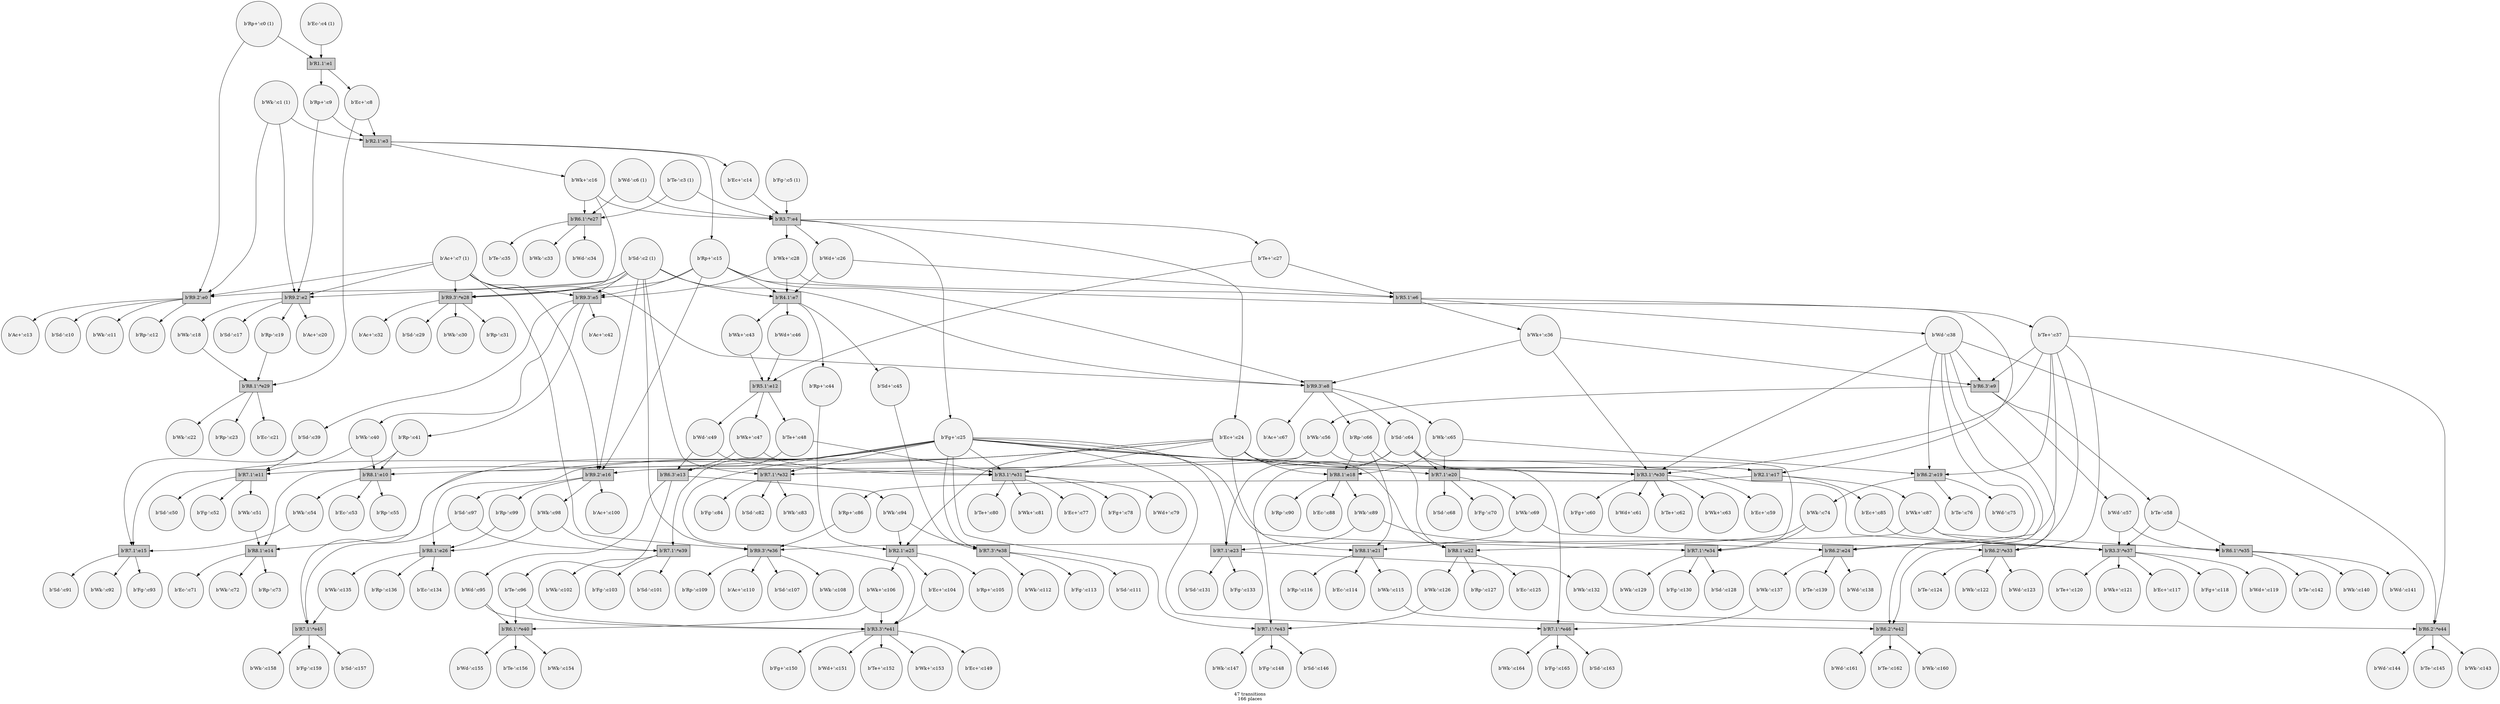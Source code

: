 digraph {
	/* transitions */
	node	[shape=box style=filled fillcolor=gray80];
	t139802831716896 [label="b'R9.2':e0"];
	t139802822918096 [label="b'R1.1':e1"];
	t139802822915696 [label="b'R9.2':e2"];
	t139802822915312 [label="b'R2.1':e3"];
	t139802822918048 [label="b'R3.7':e4"];
	t139802822917424 [label="b'R9.3':e5"];
	t139802822917520 [label="b'R5.1':e6"];
	t139802822915408 [label="b'R4.1':e7"];
	t139802822917280 [label="b'R9.3':e8"];
	t139802822914592 [label="b'R6.3':e9"];
	t139802822916032 [label="b'R8.1':e10"];
	t139802822914544 [label="b'R7.1':e11"];
	t139802822915984 [label="b'R5.1':e12"];
	t139802822915456 [label="b'R6.3':e13"];
	t139802822917040 [label="b'R8.1':e14"];
	t139802822916176 [label="b'R7.1':e15"];
	t139802822914352 [label="b'R9.2':e16"];
	t139802822917616 [label="b'R2.1':e17"];
	t139802822917376 [label="b'R8.1':e18"];
	t139802822915216 [label="b'R6.2':e19"];
	t139802822702176 [label="b'R7.1':e20"];
	t139802822701408 [label="b'R8.1':e21"];
	t139802822703712 [label="b'R8.1':e22"];
	t139802822702800 [label="b'R7.1':e23"];
	t139802822701120 [label="b'R6.2':e24"];
	t139802822703328 [label="b'R2.1':e25"];
	t139802822703856 [label="b'R8.1':e26"];
	t139802822914976 [label="b'R6.1':*e27"];
	t139802822701360 [label="b'R9.3':*e28"];
	t139802822703568 [label="b'R8.1':*e29"];
	t139802822702992 [label="b'R3.1':*e30"];
	t139802822703376 [label="b'R3.1':*e31"];
	t139802822703232 [label="b'R7.1':*e32"];
	t139802822701456 [label="b'R6.2':*e33"];
	t139802822703808 [label="b'R7.1':*e34"];
	t139802822703760 [label="b'R6.1':*e35"];
	t139802822703184 [label="b'R9.3':*e36"];
	t139802822703664 [label="b'R3.3':*e37"];
	t139802822703472 [label="b'R7.3':*e38"];
	t139802822701936 [label="b'R7.1':*e39"];
	t139802822701216 [label="b'R6.1':*e40"];
	t139802822701792 [label="b'R3.3':*e41"];
	t139802822702032 [label="b'R6.2':*e42"];
	t139802822703136 [label="b'R7.1':*e43"];
	t139802822701984 [label="b'R6.2':*e44"];
	t139802822702224 [label="b'R7.1':*e45"];
	t139802822701840 [label="b'R7.1':*e46"];

	/* places, flow and context relations */
	node	[shape=circle fillcolor=gray95];
	p139802822703424 [label="b'Rp+':c0 (1)"];
	p139802822703424 -> t139802831716896;
	p139802822703424 -> t139802822918096;

	p139802822701888 [label="b'Wk-':c1 (1)"];
	p139802822701888 -> t139802831716896;
	p139802822701888 -> t139802822915312;
	p139802822701888 -> t139802822915696;

	p139802822701264 [label="b'Sd-':c2 (1)"];
	p139802822701264 -> t139802831716896;
	p139802822701264 -> t139802822703184;
	p139802822701264 -> t139802822915696;
	p139802822701264 -> t139802822703232;
	p139802822701264 -> t139802822917280;
	p139802822701264 -> t139802822914352;
	p139802822701264 -> t139802822917424;
	p139802822701264 -> t139802822915408;
	p139802822701264 -> t139802822701360;

	p139802822701744 [label="b'Te-':c3 (1)"];
	p139802822701744 -> t139802822918048;
	p139802822701744 -> t139802822914976;

	p139802822702080 [label="b'Ec-':c4 (1)"];
	p139802822702080 -> t139802822918096;

	p139802822702128 [label="b'Fg-':c5 (1)"];
	p139802822702128 -> t139802822918048;

	p139802822702320 [label="b'Wd-':c6 (1)"];
	p139802822702320 -> t139802822918048;
	p139802822702320 -> t139802822914976;

	p139802822702752 [label="b'Ac+':c7 (1)"];
	p139802822702752 -> t139802831716896;
	p139802822702752 -> t139802822703184;
	p139802822702752 -> t139802822915696;
	p139802822702752 -> t139802822917280;
	p139802822702752 -> t139802822701360;
	p139802822702752 -> t139802822914352;
	p139802822702752 -> t139802822917424;

	p139802822702848 [label="b'Ec+':c8"];
	t139802822918096 -> p139802822702848;
	p139802822702848 -> t139802822703568;
	p139802822702848 -> t139802822915312;

	p139802822702272 [label="b'Rp+':c9"];
	t139802822918096 -> p139802822702272;
	p139802822702272 -> t139802822915312;
	p139802822702272 -> t139802822915696;

	p139802822701504 [label="b'Sd-':c10"];
	t139802831716896 -> p139802822701504;

	p139802822701696 [label="b'Wk-':c11"];
	t139802831716896 -> p139802822701696;

	p139802822701552 [label="b'Rp-':c12"];
	t139802831716896 -> p139802822701552;

	p139802822701600 [label="b'Ac+':c13"];
	t139802831716896 -> p139802822701600;

	p139802822704192 [label="b'Ec+':c14"];
	t139802822915312 -> p139802822704192;
	p139802822704192 -> t139802822918048;

	p139802822704240 [label="b'Rp+':c15"];
	t139802822915312 -> p139802822704240;
	p139802822704240 -> t139802822917280;
	p139802822704240 -> t139802822701360;
	p139802822704240 -> t139802822914352;
	p139802822704240 -> t139802822915408;
	p139802822704240 -> t139802822917424;
	p139802822704240 -> t139802822917616;

	p139802822704288 [label="b'Wk+':c16"];
	t139802822915312 -> p139802822704288;
	p139802822704288 -> t139802822918048;
	p139802822704288 -> t139802822701360;
	p139802822704288 -> t139802822914976;

	p139802822704336 [label="b'Sd-':c17"];
	t139802822915696 -> p139802822704336;

	p139802822704384 [label="b'Wk-':c18"];
	t139802822915696 -> p139802822704384;
	p139802822704384 -> t139802822703568;

	p139802822704432 [label="b'Rp-':c19"];
	t139802822915696 -> p139802822704432;
	p139802822704432 -> t139802822703568;

	p139802822704480 [label="b'Ac+':c20"];
	t139802822915696 -> p139802822704480;

	p139802822704528 [label="b'Ec-':c21"];
	t139802822703568 -> p139802822704528;

	p139802822704576 [label="b'Wk-':c22"];
	t139802822703568 -> p139802822704576;

	p139802822704624 [label="b'Rp-':c23"];
	t139802822703568 -> p139802822704624;

	p139802822704672 [label="b'Ec+':c24"];
	t139802822918048 -> p139802822704672;
	p139802822704672 -> t139802822703712;
	p139802822704672 -> t139802822703328;
	p139802822704672 -> t139802822703856;
	p139802822704672 -> t139802822917376;
	p139802822704672 -> t139802822703376;
	p139802822704672 -> t139802822701408;
	p139802822704672 -> t139802822702992;
	p139802822704672 -> t139802822917040;
	p139802822704672 -> t139802822916032;
	p139802822704672 -> t139802822917616;

	p139802822704720 [label="b'Fg+':c25"];
	t139802822918048 -> p139802822704720;
	p139802822704720 -> t139802822703136;
	p139802822704720 -> t139802822703664;
	p139802822704720 -> t139802822916176;
	p139802822704720 -> t139802822702176;
	p139802822704720 -> t139802822703232;
	p139802822704720 -> t139802822702224;
	p139802822704720 -> t139802822703808;
	p139802822704720 -> t139802822702800;
	p139802822704720 -> t139802822701792;
	p139802822704720 -> t139802822701936;
	p139802822704720 -> t139802822701840;
	p139802822704720 -> t139802822703376;
	p139802822704720 -> t139802822703472;
	p139802822704720 -> t139802822702992;
	p139802822704720 -> t139802822914544;

	p139802822704768 [label="b'Wd+':c26"];
	t139802822918048 -> p139802822704768;
	p139802822704768 -> t139802822917520;
	p139802822704768 -> t139802822915408;

	p139802822704816 [label="b'Te+':c27"];
	t139802822918048 -> p139802822704816;
	p139802822704816 -> t139802822915984;
	p139802822704816 -> t139802822917520;

	p139802822704864 [label="b'Wk+':c28"];
	t139802822918048 -> p139802822704864;
	p139802822704864 -> t139802822917520;
	p139802822704864 -> t139802822917424;
	p139802822704864 -> t139802822915408;

	p139802822704912 [label="b'Sd-':c29"];
	t139802822701360 -> p139802822704912;

	p139802822704960 [label="b'Wk-':c30"];
	t139802822701360 -> p139802822704960;

	p139802822705008 [label="b'Rp-':c31"];
	t139802822701360 -> p139802822705008;

	p139802822705056 [label="b'Ac+':c32"];
	t139802822701360 -> p139802822705056;

	p139802822705104 [label="b'Wk-':c33"];
	t139802822914976 -> p139802822705104;

	p139802813759552 [label="b'Wd-':c34"];
	t139802822914976 -> p139802813759552;

	p139802813759600 [label="b'Te-':c35"];
	t139802822914976 -> p139802813759600;

	p139802813759648 [label="b'Wk+':c36"];
	t139802822917520 -> p139802813759648;
	p139802813759648 -> t139802822702992;
	p139802813759648 -> t139802822914592;
	p139802813759648 -> t139802822917280;

	p139802813759696 [label="b'Te+':c37"];
	t139802822917520 -> p139802813759696;
	p139802813759696 -> t139802822914592;
	p139802813759696 -> t139802822701120;
	p139802813759696 -> t139802822915216;
	p139802813759696 -> t139802822701456;
	p139802813759696 -> t139802822702992;
	p139802813759696 -> t139802822701984;
	p139802813759696 -> t139802822702032;

	p139802813759744 [label="b'Wd-':c38"];
	t139802822917520 -> p139802813759744;
	p139802813759744 -> t139802822914592;
	p139802813759744 -> t139802822701120;
	p139802813759744 -> t139802822915216;
	p139802813759744 -> t139802822701456;
	p139802813759744 -> t139802822702992;
	p139802813759744 -> t139802822701984;
	p139802813759744 -> t139802822702032;

	p139802813759792 [label="b'Sd-':c39"];
	t139802822917424 -> p139802813759792;
	p139802813759792 -> t139802822916176;
	p139802813759792 -> t139802822914544;

	p139802813759840 [label="b'Wk-':c40"];
	t139802822917424 -> p139802813759840;
	p139802813759840 -> t139802822916032;
	p139802813759840 -> t139802822914544;

	p139802813759888 [label="b'Rp-':c41"];
	t139802822917424 -> p139802813759888;
	p139802813759888 -> t139802822917040;
	p139802813759888 -> t139802822916032;

	p139802813759936 [label="b'Ac+':c42"];
	t139802822917424 -> p139802813759936;

	p139802813759984 [label="b'Wk+':c43"];
	t139802822915408 -> p139802813759984;
	p139802813759984 -> t139802822915984;

	p139802813760032 [label="b'Rp+':c44"];
	t139802822915408 -> p139802813760032;
	p139802813760032 -> t139802822703328;

	p139802813760080 [label="b'Sd+':c45"];
	t139802822915408 -> p139802813760080;
	p139802813760080 -> t139802822703472;

	p139802813760128 [label="b'Wd+':c46"];
	t139802822915408 -> p139802813760128;
	p139802813760128 -> t139802822915984;

	p139802813760176 [label="b'Wk+':c47"];
	t139802822915984 -> p139802813760176;
	p139802813760176 -> t139802822915456;
	p139802813760176 -> t139802822703376;

	p139802813760224 [label="b'Te+':c48"];
	t139802822915984 -> p139802813760224;
	p139802813760224 -> t139802822915456;
	p139802813760224 -> t139802822703376;

	p139802813760272 [label="b'Wd-':c49"];
	t139802822915984 -> p139802813760272;
	p139802813760272 -> t139802822915456;
	p139802813760272 -> t139802822703376;

	p139802813760320 [label="b'Sd-':c50"];
	t139802822914544 -> p139802813760320;

	p139802813760368 [label="b'Wk-':c51"];
	t139802822914544 -> p139802813760368;
	p139802813760368 -> t139802822917040;

	p139802813760416 [label="b'Fg-':c52"];
	t139802822914544 -> p139802813760416;

	p139802813760464 [label="b'Ec-':c53"];
	t139802822916032 -> p139802813760464;

	p139802813760512 [label="b'Wk-':c54"];
	t139802822916032 -> p139802813760512;
	p139802813760512 -> t139802822916176;

	p139802813760560 [label="b'Rp-':c55"];
	t139802822916032 -> p139802813760560;

	p139802813760608 [label="b'Wk-':c56"];
	t139802822914592 -> p139802813760608;
	p139802813760608 -> t139802822703232;
	p139802813760608 -> t139802822914352;
	p139802813760608 -> t139802822917616;

	p139802813760656 [label="b'Wd-':c57"];
	t139802822914592 -> p139802813760656;
	p139802813760656 -> t139802822703760;
	p139802813760656 -> t139802822703664;

	p139802813760704 [label="b'Te-':c58"];
	t139802822914592 -> p139802813760704;
	p139802813760704 -> t139802822703760;
	p139802813760704 -> t139802822703664;

	p139802813760752 [label="b'Ec+':c59"];
	t139802822702992 -> p139802813760752;

	p139802813760800 [label="b'Fg+':c60"];
	t139802822702992 -> p139802813760800;

	p139802813760848 [label="b'Wd+':c61"];
	t139802822702992 -> p139802813760848;

	p139802813760896 [label="b'Te+':c62"];
	t139802822702992 -> p139802813760896;

	p139802813760944 [label="b'Wk+':c63"];
	t139802822702992 -> p139802813760944;

	p139802813760992 [label="b'Sd-':c64"];
	t139802822917280 -> p139802813760992;
	p139802813760992 -> t139802822703136;
	p139802813760992 -> t139802822702176;
	p139802813760992 -> t139802822703808;
	p139802813760992 -> t139802822702800;
	p139802813760992 -> t139802822701840;

	p139802813761040 [label="b'Wk-':c65"];
	t139802822917280 -> p139802813761040;
	p139802813761040 -> t139802822917376;
	p139802813761040 -> t139802822915216;
	p139802813761040 -> t139802822702176;

	p139802813761088 [label="b'Rp-':c66"];
	t139802822917280 -> p139802813761088;
	p139802813761088 -> t139802822917376;
	p139802813761088 -> t139802822703712;
	p139802813761088 -> t139802822701408;

	p139802813761136 [label="b'Ac+':c67"];
	t139802822917280 -> p139802813761136;

	p139802813761184 [label="b'Sd-':c68"];
	t139802822702176 -> p139802813761184;

	p139802813761232 [label="b'Wk-':c69"];
	t139802822702176 -> p139802813761232;
	p139802813761232 -> t139802822701456;
	p139802813761232 -> t139802822701408;

	p139802813761280 [label="b'Fg-':c70"];
	t139802822702176 -> p139802813761280;

	p139802813761328 [label="b'Ec-':c71"];
	t139802822917040 -> p139802813761328;

	p139802813761376 [label="b'Wk-':c72"];
	t139802822917040 -> p139802813761376;

	p139802813761424 [label="b'Rp-':c73"];
	t139802822917040 -> p139802813761424;

	p139802813761472 [label="b'Wk-':c74"];
	t139802822915216 -> p139802813761472;
	p139802813761472 -> t139802822703808;
	p139802813761472 -> t139802822703712;

	p139802813761520 [label="b'Wd-':c75"];
	t139802822915216 -> p139802813761520;

	p139802813761568 [label="b'Te-':c76"];
	t139802822915216 -> p139802813761568;

	p139802813761616 [label="b'Ec+':c77"];
	t139802822703376 -> p139802813761616;

	p139802813761664 [label="b'Fg+':c78"];
	t139802822703376 -> p139802813761664;

	p139802813761712 [label="b'Wd+':c79"];
	t139802822703376 -> p139802813761712;

	p139802813761760 [label="b'Te+':c80"];
	t139802822703376 -> p139802813761760;

	p139802813761808 [label="b'Wk+':c81"];
	t139802822703376 -> p139802813761808;

	p139802813761856 [label="b'Sd-':c82"];
	t139802822703232 -> p139802813761856;

	p139802813761904 [label="b'Wk-':c83"];
	t139802822703232 -> p139802813761904;

	p139802813761952 [label="b'Fg-':c84"];
	t139802822703232 -> p139802813761952;

	p139802813762000 [label="b'Ec+':c85"];
	t139802822917616 -> p139802813762000;
	p139802813762000 -> t139802822703664;

	p139802813762048 [label="b'Rp+':c86"];
	t139802822917616 -> p139802813762048;
	p139802813762048 -> t139802822703184;

	p139802813762096 [label="b'Wk+':c87"];
	t139802822917616 -> p139802813762096;
	p139802813762096 -> t139802822703760;
	p139802813762096 -> t139802822703664;
	p139802813762096 -> t139802822703184;

	p139802813762144 [label="b'Ec-':c88"];
	t139802822917376 -> p139802813762144;

	p139802813762192 [label="b'Wk-':c89"];
	t139802822917376 -> p139802813762192;
	p139802813762192 -> t139802822701120;
	p139802813762192 -> t139802822702800;

	p139802813762240 [label="b'Rp-':c90"];
	t139802822917376 -> p139802813762240;

	p139802813762288 [label="b'Sd-':c91"];
	t139802822916176 -> p139802813762288;

	p139802813762336 [label="b'Wk-':c92"];
	t139802822916176 -> p139802813762336;

	p139802813762384 [label="b'Fg-':c93"];
	t139802822916176 -> p139802813762384;

	p139802813762432 [label="b'Wk-':c94"];
	t139802822915456 -> p139802813762432;
	p139802813762432 -> t139802822703328;
	p139802813762432 -> t139802822703472;

	p139802813762480 [label="b'Wd-':c95"];
	t139802822915456 -> p139802813762480;
	p139802813762480 -> t139802822701216;
	p139802813762480 -> t139802822701792;

	p139802813762528 [label="b'Te-':c96"];
	t139802822915456 -> p139802813762528;
	p139802813762528 -> t139802822701216;
	p139802813762528 -> t139802822701792;

	p139802813762576 [label="b'Sd-':c97"];
	t139802822914352 -> p139802813762576;
	p139802813762576 -> t139802822702224;
	p139802813762576 -> t139802822701936;

	p139802813762624 [label="b'Wk-':c98"];
	t139802822914352 -> p139802813762624;
	p139802813762624 -> t139802822701936;
	p139802813762624 -> t139802822703856;

	p139802813762672 [label="b'Rp-':c99"];
	t139802822914352 -> p139802813762672;
	p139802813762672 -> t139802822703856;

	p139802813762720 [label="b'Ac+':c100"];
	t139802822914352 -> p139802813762720;

	p139802813762768 [label="b'Sd-':c101"];
	t139802822701936 -> p139802813762768;

	p139802813762816 [label="b'Wk-':c102"];
	t139802822701936 -> p139802813762816;

	p139802813762864 [label="b'Fg-':c103"];
	t139802822701936 -> p139802813762864;

	p139802813762912 [label="b'Ec+':c104"];
	t139802822703328 -> p139802813762912;
	p139802813762912 -> t139802822701792;

	p139802813762960 [label="b'Rp+':c105"];
	t139802822703328 -> p139802813762960;

	p139802813763008 [label="b'Wk+':c106"];
	t139802822703328 -> p139802813763008;
	p139802813763008 -> t139802822701216;
	p139802813763008 -> t139802822701792;

	p139802813763056 [label="b'Sd-':c107"];
	t139802822703184 -> p139802813763056;

	p139802813763104 [label="b'Wk-':c108"];
	t139802822703184 -> p139802813763104;

	p139802813763152 [label="b'Rp-':c109"];
	t139802822703184 -> p139802813763152;

	p139802813763200 [label="b'Ac+':c110"];
	t139802822703184 -> p139802813763200;

	p139802813763248 [label="b'Sd-':c111"];
	t139802822703472 -> p139802813763248;

	p139802813763296 [label="b'Wk-':c112"];
	t139802822703472 -> p139802813763296;

	p139802813763344 [label="b'Fg-':c113"];
	t139802822703472 -> p139802813763344;

	p139802813763392 [label="b'Ec-':c114"];
	t139802822701408 -> p139802813763392;

	p139802813763440 [label="b'Wk-':c115"];
	t139802822701408 -> p139802813763440;
	p139802813763440 -> t139802822702032;

	p139802813763488 [label="b'Rp-':c116"];
	t139802822701408 -> p139802813763488;

	p139802813763536 [label="b'Ec+':c117"];
	t139802822703664 -> p139802813763536;

	p139802813890624 [label="b'Fg+':c118"];
	t139802822703664 -> p139802813890624;

	p139802813890672 [label="b'Wd+':c119"];
	t139802822703664 -> p139802813890672;

	p139802813890720 [label="b'Te+':c120"];
	t139802822703664 -> p139802813890720;

	p139802813890768 [label="b'Wk+':c121"];
	t139802822703664 -> p139802813890768;

	p139802813890816 [label="b'Wk-':c122"];
	t139802822701456 -> p139802813890816;

	p139802813890864 [label="b'Wd-':c123"];
	t139802822701456 -> p139802813890864;

	p139802813890912 [label="b'Te-':c124"];
	t139802822701456 -> p139802813890912;

	p139802813890960 [label="b'Ec-':c125"];
	t139802822703712 -> p139802813890960;

	p139802813891008 [label="b'Wk-':c126"];
	t139802822703712 -> p139802813891008;
	p139802813891008 -> t139802822703136;

	p139802813891056 [label="b'Rp-':c127"];
	t139802822703712 -> p139802813891056;

	p139802813891104 [label="b'Sd-':c128"];
	t139802822703808 -> p139802813891104;

	p139802813891152 [label="b'Wk-':c129"];
	t139802822703808 -> p139802813891152;

	p139802813891200 [label="b'Fg-':c130"];
	t139802822703808 -> p139802813891200;

	p139802813891248 [label="b'Sd-':c131"];
	t139802822702800 -> p139802813891248;

	p139802813891296 [label="b'Wk-':c132"];
	t139802822702800 -> p139802813891296;
	p139802813891296 -> t139802822701984;

	p139802813891344 [label="b'Fg-':c133"];
	t139802822702800 -> p139802813891344;

	p139802813891392 [label="b'Ec-':c134"];
	t139802822703856 -> p139802813891392;

	p139802813891440 [label="b'Wk-':c135"];
	t139802822703856 -> p139802813891440;
	p139802813891440 -> t139802822702224;

	p139802813891488 [label="b'Rp-':c136"];
	t139802822703856 -> p139802813891488;

	p139802813891536 [label="b'Wk-':c137"];
	t139802822701120 -> p139802813891536;
	p139802813891536 -> t139802822701840;

	p139802813891584 [label="b'Wd-':c138"];
	t139802822701120 -> p139802813891584;

	p139802813891632 [label="b'Te-':c139"];
	t139802822701120 -> p139802813891632;

	p139802813891680 [label="b'Wk-':c140"];
	t139802822703760 -> p139802813891680;

	p139802813891728 [label="b'Wd-':c141"];
	t139802822703760 -> p139802813891728;

	p139802813891776 [label="b'Te-':c142"];
	t139802822703760 -> p139802813891776;

	p139802813891824 [label="b'Wk-':c143"];
	t139802822701984 -> p139802813891824;

	p139802813891872 [label="b'Wd-':c144"];
	t139802822701984 -> p139802813891872;

	p139802813891920 [label="b'Te-':c145"];
	t139802822701984 -> p139802813891920;

	p139802813891968 [label="b'Sd-':c146"];
	t139802822703136 -> p139802813891968;

	p139802813892016 [label="b'Wk-':c147"];
	t139802822703136 -> p139802813892016;

	p139802813892064 [label="b'Fg-':c148"];
	t139802822703136 -> p139802813892064;

	p139802813892112 [label="b'Ec+':c149"];
	t139802822701792 -> p139802813892112;

	p139802813892160 [label="b'Fg+':c150"];
	t139802822701792 -> p139802813892160;

	p139802813892208 [label="b'Wd+':c151"];
	t139802822701792 -> p139802813892208;

	p139802813892256 [label="b'Te+':c152"];
	t139802822701792 -> p139802813892256;

	p139802813892304 [label="b'Wk+':c153"];
	t139802822701792 -> p139802813892304;

	p139802813892352 [label="b'Wk-':c154"];
	t139802822701216 -> p139802813892352;

	p139802813892400 [label="b'Wd-':c155"];
	t139802822701216 -> p139802813892400;

	p139802813892448 [label="b'Te-':c156"];
	t139802822701216 -> p139802813892448;

	p139802813892496 [label="b'Sd-':c157"];
	t139802822702224 -> p139802813892496;

	p139802813892544 [label="b'Wk-':c158"];
	t139802822702224 -> p139802813892544;

	p139802813892592 [label="b'Fg-':c159"];
	t139802822702224 -> p139802813892592;

	p139802813892640 [label="b'Wk-':c160"];
	t139802822702032 -> p139802813892640;

	p139802813892688 [label="b'Wd-':c161"];
	t139802822702032 -> p139802813892688;

	p139802813892736 [label="b'Te-':c162"];
	t139802822702032 -> p139802813892736;

	p139802813892784 [label="b'Sd-':c163"];
	t139802822701840 -> p139802813892784;

	p139802813892832 [label="b'Wk-':c164"];
	t139802822701840 -> p139802813892832;

	p139802813892880 [label="b'Fg-':c165"];
	t139802822701840 -> p139802813892880;

	graph [label="47 transitions\n166 places"];
}
